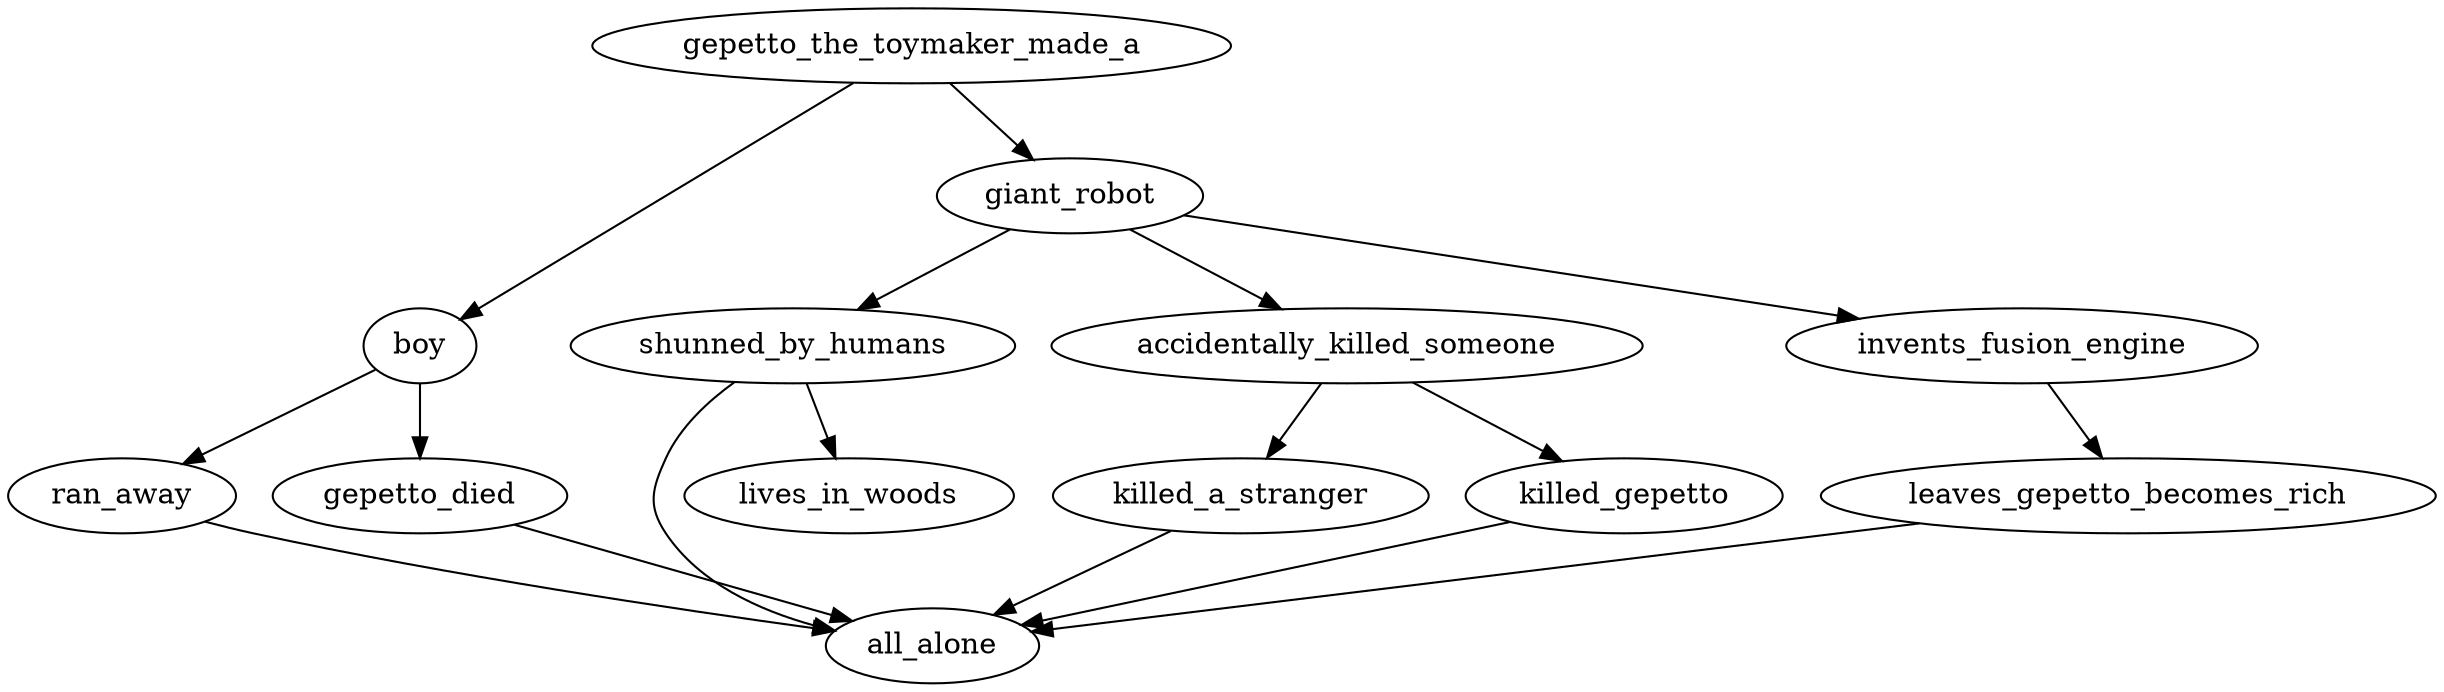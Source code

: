 digraph G {
	gepetto_the_toymaker_made_a -> { boy giant_robot };
	boy -> ran_away -> all_alone;
	boy -> gepetto_died [tooltip="stayed with Gepetto"];
	gepetto_died -> all_alone;
	giant_robot -> shunned_by_humans -> { lives_in_woods all_alone };
	giant_robot -> accidentally_killed_someone -> { killed_a_stranger killed_gepetto } -> all_alone;
	giant_robot -> invents_fusion_engine -> leaves_gepetto_becomes_rich -> all_alone;
}
